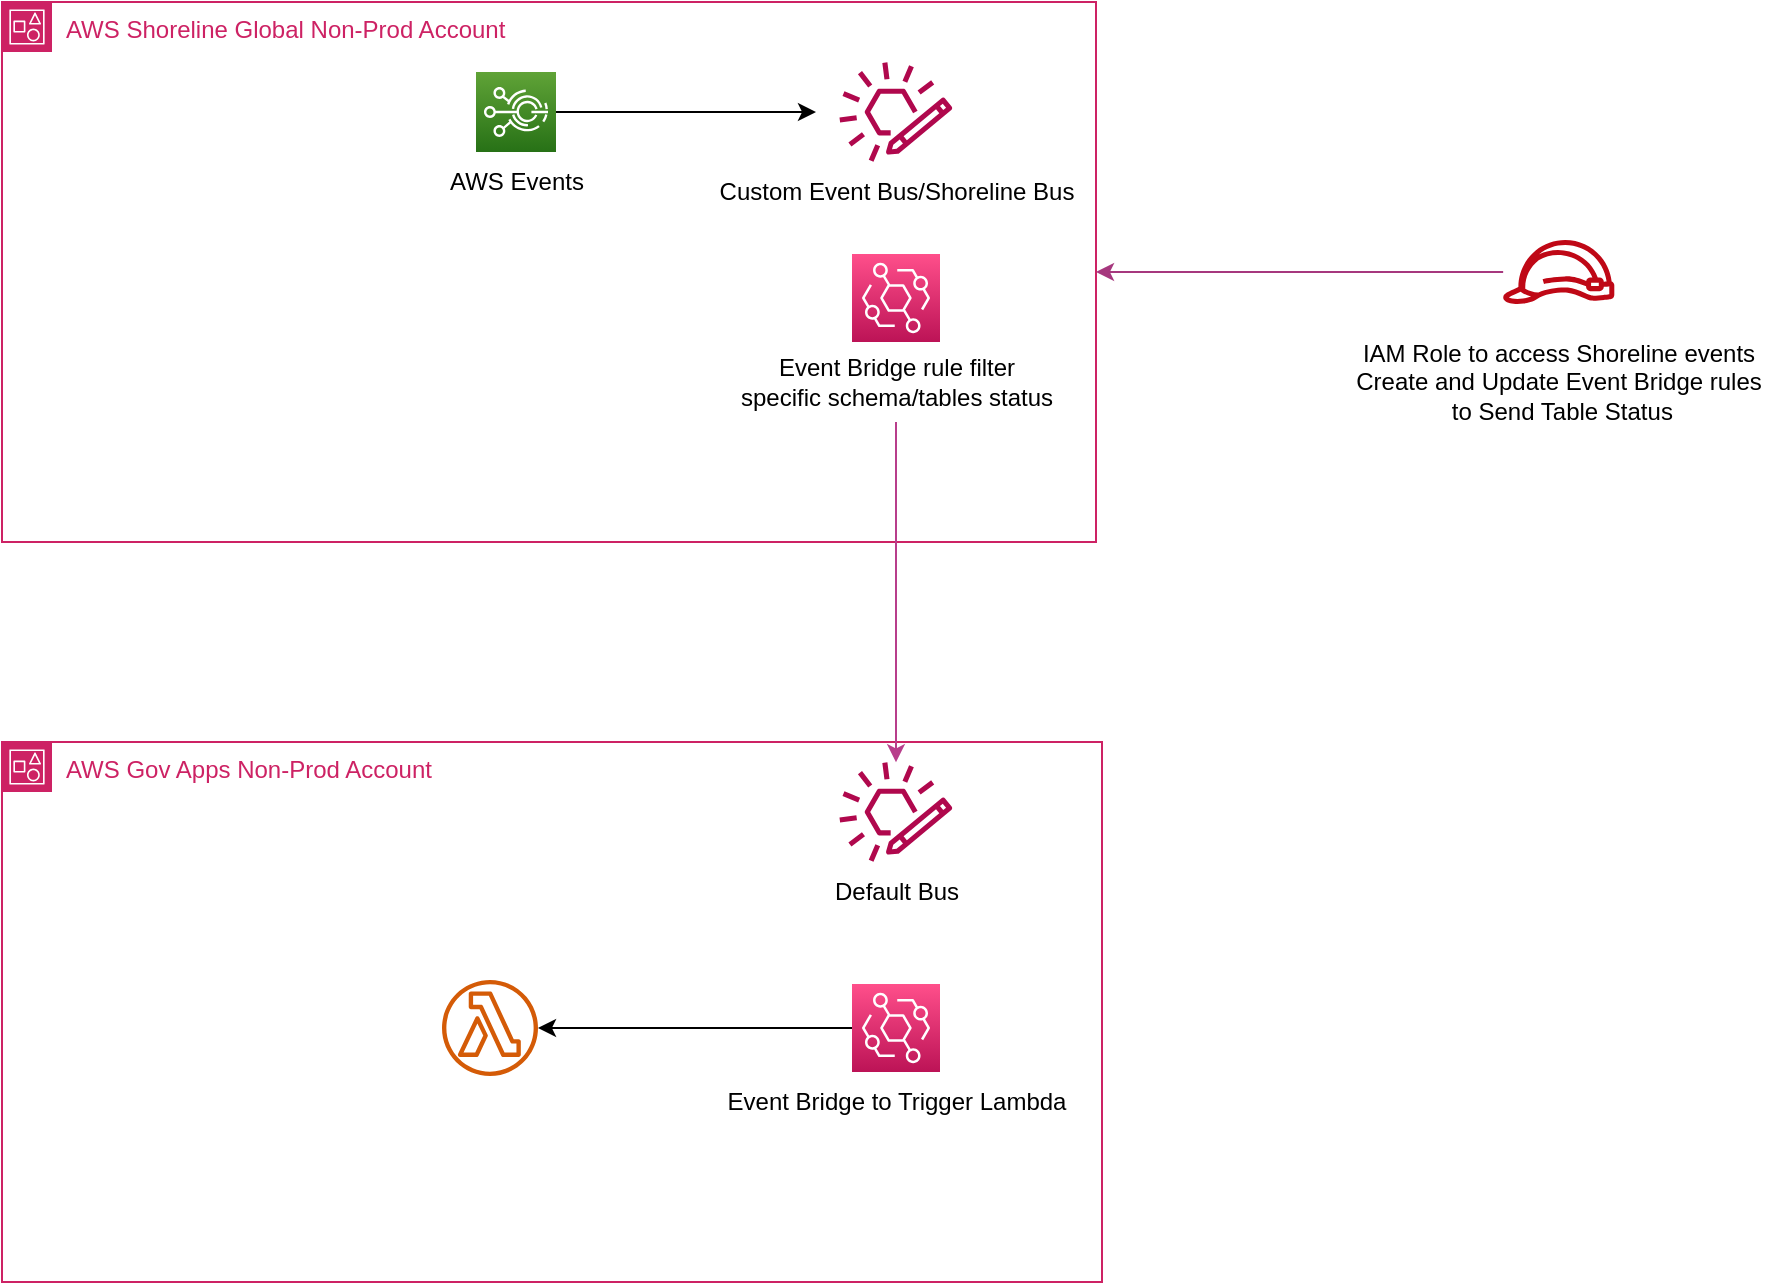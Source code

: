 <mxfile version="21.3.6" type="github">
  <diagram name="Page-1" id="35pqKoHUVtBYQdD1kzEH">
    <mxGraphModel dx="1423" dy="606" grid="1" gridSize="10" guides="1" tooltips="1" connect="1" arrows="1" fold="1" page="1" pageScale="1" pageWidth="827" pageHeight="1169" math="0" shadow="0">
      <root>
        <mxCell id="0" />
        <mxCell id="1" parent="0" />
        <mxCell id="cvgiTLHkZxJhIL0Y9kGM-1" value="AWS Shoreline Global Non-Prod Account" style="points=[[0,0],[0.25,0],[0.5,0],[0.75,0],[1,0],[1,0.25],[1,0.5],[1,0.75],[1,1],[0.75,1],[0.5,1],[0.25,1],[0,1],[0,0.75],[0,0.5],[0,0.25]];outlineConnect=0;gradientColor=none;html=1;whiteSpace=wrap;fontSize=12;fontStyle=0;container=1;pointerEvents=0;collapsible=0;recursiveResize=0;shape=mxgraph.aws4.group;grIcon=mxgraph.aws4.group_account;strokeColor=#CD2264;fillColor=none;verticalAlign=top;align=left;spacingLeft=30;fontColor=#CD2264;dashed=0;" parent="1" vertex="1">
          <mxGeometry x="180" y="50" width="547" height="270" as="geometry" />
        </mxCell>
        <mxCell id="cvgiTLHkZxJhIL0Y9kGM-33" value="" style="edgeStyle=orthogonalEdgeStyle;rounded=0;orthogonalLoop=1;jettySize=auto;html=1;" parent="cvgiTLHkZxJhIL0Y9kGM-1" source="cvgiTLHkZxJhIL0Y9kGM-3" edge="1">
          <mxGeometry relative="1" as="geometry">
            <mxPoint x="407" y="55" as="targetPoint" />
          </mxGeometry>
        </mxCell>
        <mxCell id="cvgiTLHkZxJhIL0Y9kGM-3" value="" style="sketch=0;points=[[0,0,0],[0.25,0,0],[0.5,0,0],[0.75,0,0],[1,0,0],[0,1,0],[0.25,1,0],[0.5,1,0],[0.75,1,0],[1,1,0],[0,0.25,0],[0,0.5,0],[0,0.75,0],[1,0.25,0],[1,0.5,0],[1,0.75,0]];outlineConnect=0;fontColor=#232F3E;gradientColor=#60A337;gradientDirection=north;fillColor=#277116;strokeColor=#ffffff;dashed=0;verticalLabelPosition=bottom;verticalAlign=top;align=center;html=1;fontSize=12;fontStyle=0;aspect=fixed;shape=mxgraph.aws4.resourceIcon;resIcon=mxgraph.aws4.iot_events;" parent="cvgiTLHkZxJhIL0Y9kGM-1" vertex="1">
          <mxGeometry x="237" y="35" width="40" height="40" as="geometry" />
        </mxCell>
        <mxCell id="cvgiTLHkZxJhIL0Y9kGM-4" value="AWS Events" style="text;html=1;align=center;verticalAlign=middle;resizable=0;points=[];autosize=1;strokeColor=none;fillColor=none;" parent="cvgiTLHkZxJhIL0Y9kGM-1" vertex="1">
          <mxGeometry x="212" y="75" width="90" height="30" as="geometry" />
        </mxCell>
        <mxCell id="cvgiTLHkZxJhIL0Y9kGM-7" value="" style="sketch=0;points=[[0,0,0],[0.25,0,0],[0.5,0,0],[0.75,0,0],[1,0,0],[0,1,0],[0.25,1,0],[0.5,1,0],[0.75,1,0],[1,1,0],[0,0.25,0],[0,0.5,0],[0,0.75,0],[1,0.25,0],[1,0.5,0],[1,0.75,0]];outlineConnect=0;fontColor=#232F3E;gradientColor=#FF4F8B;gradientDirection=north;fillColor=#BC1356;strokeColor=#ffffff;dashed=0;verticalLabelPosition=bottom;verticalAlign=top;align=center;html=1;fontSize=12;fontStyle=0;aspect=fixed;shape=mxgraph.aws4.resourceIcon;resIcon=mxgraph.aws4.eventbridge;" parent="cvgiTLHkZxJhIL0Y9kGM-1" vertex="1">
          <mxGeometry x="425" y="126" width="44" height="44" as="geometry" />
        </mxCell>
        <mxCell id="cvgiTLHkZxJhIL0Y9kGM-8" value="Event Bridge rule filter &lt;br&gt;specific schema/tables status" style="text;html=1;align=center;verticalAlign=middle;resizable=0;points=[];autosize=1;strokeColor=none;fillColor=none;" parent="cvgiTLHkZxJhIL0Y9kGM-1" vertex="1">
          <mxGeometry x="357" y="170" width="180" height="40" as="geometry" />
        </mxCell>
        <mxCell id="cvgiTLHkZxJhIL0Y9kGM-10" value="" style="sketch=0;outlineConnect=0;fontColor=#232F3E;gradientColor=none;fillColor=#B0084D;strokeColor=none;dashed=0;verticalLabelPosition=bottom;verticalAlign=top;align=center;html=1;fontSize=12;fontStyle=0;aspect=fixed;pointerEvents=1;shape=mxgraph.aws4.eventbridge_custom_event_bus_resource;" parent="cvgiTLHkZxJhIL0Y9kGM-1" vertex="1">
          <mxGeometry x="418.74" y="30" width="56.52" height="50" as="geometry" />
        </mxCell>
        <mxCell id="cvgiTLHkZxJhIL0Y9kGM-11" value="Custom Event Bus/Shoreline Bus" style="text;html=1;align=center;verticalAlign=middle;resizable=0;points=[];autosize=1;strokeColor=none;fillColor=none;" parent="cvgiTLHkZxJhIL0Y9kGM-1" vertex="1">
          <mxGeometry x="347" y="80" width="200" height="30" as="geometry" />
        </mxCell>
        <mxCell id="cvgiTLHkZxJhIL0Y9kGM-2" value="" style="sketch=0;outlineConnect=0;fontColor=#232F3E;gradientColor=none;fillColor=#BF0816;strokeColor=none;dashed=0;verticalLabelPosition=bottom;verticalAlign=top;align=center;html=1;fontSize=12;fontStyle=0;aspect=fixed;pointerEvents=1;shape=mxgraph.aws4.role;" parent="1" vertex="1">
          <mxGeometry x="930" y="169" width="56.73" height="32" as="geometry" />
        </mxCell>
        <mxCell id="cvgiTLHkZxJhIL0Y9kGM-5" value="IAM Role to access Shoreline events&lt;br&gt;Create and Update Event Bridge rules&lt;br style=&quot;border-color: var(--border-color);&quot;&gt;&amp;nbsp;to Send Table Status" style="text;html=1;align=center;verticalAlign=middle;resizable=0;points=[];autosize=1;strokeColor=none;fillColor=none;" parent="1" vertex="1">
          <mxGeometry x="843.36" y="210" width="230" height="60" as="geometry" />
        </mxCell>
        <mxCell id="cvgiTLHkZxJhIL0Y9kGM-6" value="" style="endArrow=classic;html=1;rounded=0;fillColor=#AD429B;strokeColor=#A6387E;" parent="1" source="cvgiTLHkZxJhIL0Y9kGM-2" target="cvgiTLHkZxJhIL0Y9kGM-1" edge="1">
          <mxGeometry width="50" height="50" relative="1" as="geometry">
            <mxPoint x="670" y="180" as="sourcePoint" />
            <mxPoint x="720" y="130" as="targetPoint" />
          </mxGeometry>
        </mxCell>
        <mxCell id="cvgiTLHkZxJhIL0Y9kGM-20" value="AWS Gov Apps Non-Prod Account" style="points=[[0,0],[0.25,0],[0.5,0],[0.75,0],[1,0],[1,0.25],[1,0.5],[1,0.75],[1,1],[0.75,1],[0.5,1],[0.25,1],[0,1],[0,0.75],[0,0.5],[0,0.25]];outlineConnect=0;gradientColor=none;html=1;whiteSpace=wrap;fontSize=12;fontStyle=0;container=1;pointerEvents=0;collapsible=0;recursiveResize=0;shape=mxgraph.aws4.group;grIcon=mxgraph.aws4.group_account;strokeColor=#CD2264;fillColor=none;verticalAlign=top;align=left;spacingLeft=30;fontColor=#CD2264;dashed=0;" parent="1" vertex="1">
          <mxGeometry x="180" y="420" width="550" height="270" as="geometry" />
        </mxCell>
        <mxCell id="cvgiTLHkZxJhIL0Y9kGM-32" style="edgeStyle=orthogonalEdgeStyle;rounded=0;orthogonalLoop=1;jettySize=auto;html=1;" parent="cvgiTLHkZxJhIL0Y9kGM-20" source="cvgiTLHkZxJhIL0Y9kGM-23" target="cvgiTLHkZxJhIL0Y9kGM-30" edge="1">
          <mxGeometry relative="1" as="geometry" />
        </mxCell>
        <mxCell id="cvgiTLHkZxJhIL0Y9kGM-23" value="" style="sketch=0;points=[[0,0,0],[0.25,0,0],[0.5,0,0],[0.75,0,0],[1,0,0],[0,1,0],[0.25,1,0],[0.5,1,0],[0.75,1,0],[1,1,0],[0,0.25,0],[0,0.5,0],[0,0.75,0],[1,0.25,0],[1,0.5,0],[1,0.75,0]];outlineConnect=0;fontColor=#232F3E;gradientColor=#FF4F8B;gradientDirection=north;fillColor=#BC1356;strokeColor=#ffffff;dashed=0;verticalLabelPosition=bottom;verticalAlign=top;align=center;html=1;fontSize=12;fontStyle=0;aspect=fixed;shape=mxgraph.aws4.resourceIcon;resIcon=mxgraph.aws4.eventbridge;" parent="cvgiTLHkZxJhIL0Y9kGM-20" vertex="1">
          <mxGeometry x="425" y="121" width="44" height="44" as="geometry" />
        </mxCell>
        <mxCell id="cvgiTLHkZxJhIL0Y9kGM-24" value="Event Bridge to Trigger Lambda" style="text;html=1;align=center;verticalAlign=middle;resizable=0;points=[];autosize=1;strokeColor=none;fillColor=none;" parent="cvgiTLHkZxJhIL0Y9kGM-20" vertex="1">
          <mxGeometry x="352" y="165" width="190" height="30" as="geometry" />
        </mxCell>
        <mxCell id="cvgiTLHkZxJhIL0Y9kGM-25" value="" style="sketch=0;outlineConnect=0;fontColor=#232F3E;gradientColor=none;fillColor=#B0084D;strokeColor=none;dashed=0;verticalLabelPosition=bottom;verticalAlign=top;align=center;html=1;fontSize=12;fontStyle=0;aspect=fixed;pointerEvents=1;shape=mxgraph.aws4.eventbridge_custom_event_bus_resource;" parent="cvgiTLHkZxJhIL0Y9kGM-20" vertex="1">
          <mxGeometry x="418.74" y="10" width="56.52" height="50" as="geometry" />
        </mxCell>
        <mxCell id="cvgiTLHkZxJhIL0Y9kGM-26" value="Default Bus" style="text;html=1;align=center;verticalAlign=middle;resizable=0;points=[];autosize=1;strokeColor=none;fillColor=none;" parent="cvgiTLHkZxJhIL0Y9kGM-20" vertex="1">
          <mxGeometry x="402" y="60" width="90" height="30" as="geometry" />
        </mxCell>
        <mxCell id="cvgiTLHkZxJhIL0Y9kGM-30" value="" style="sketch=0;outlineConnect=0;fontColor=#232F3E;gradientColor=none;fillColor=#D45B07;strokeColor=none;dashed=0;verticalLabelPosition=bottom;verticalAlign=top;align=center;html=1;fontSize=12;fontStyle=0;aspect=fixed;pointerEvents=1;shape=mxgraph.aws4.lambda_function;" parent="cvgiTLHkZxJhIL0Y9kGM-20" vertex="1">
          <mxGeometry x="220" y="119" width="48" height="48" as="geometry" />
        </mxCell>
        <mxCell id="cvgiTLHkZxJhIL0Y9kGM-27" value="" style="endArrow=classic;html=1;rounded=0;fillColor=#913782;strokeColor=#B83E8B;" parent="1" source="cvgiTLHkZxJhIL0Y9kGM-8" target="cvgiTLHkZxJhIL0Y9kGM-25" edge="1">
          <mxGeometry width="50" height="50" relative="1" as="geometry">
            <mxPoint x="701" y="350" as="sourcePoint" />
            <mxPoint x="620" y="350" as="targetPoint" />
          </mxGeometry>
        </mxCell>
      </root>
    </mxGraphModel>
  </diagram>
</mxfile>
